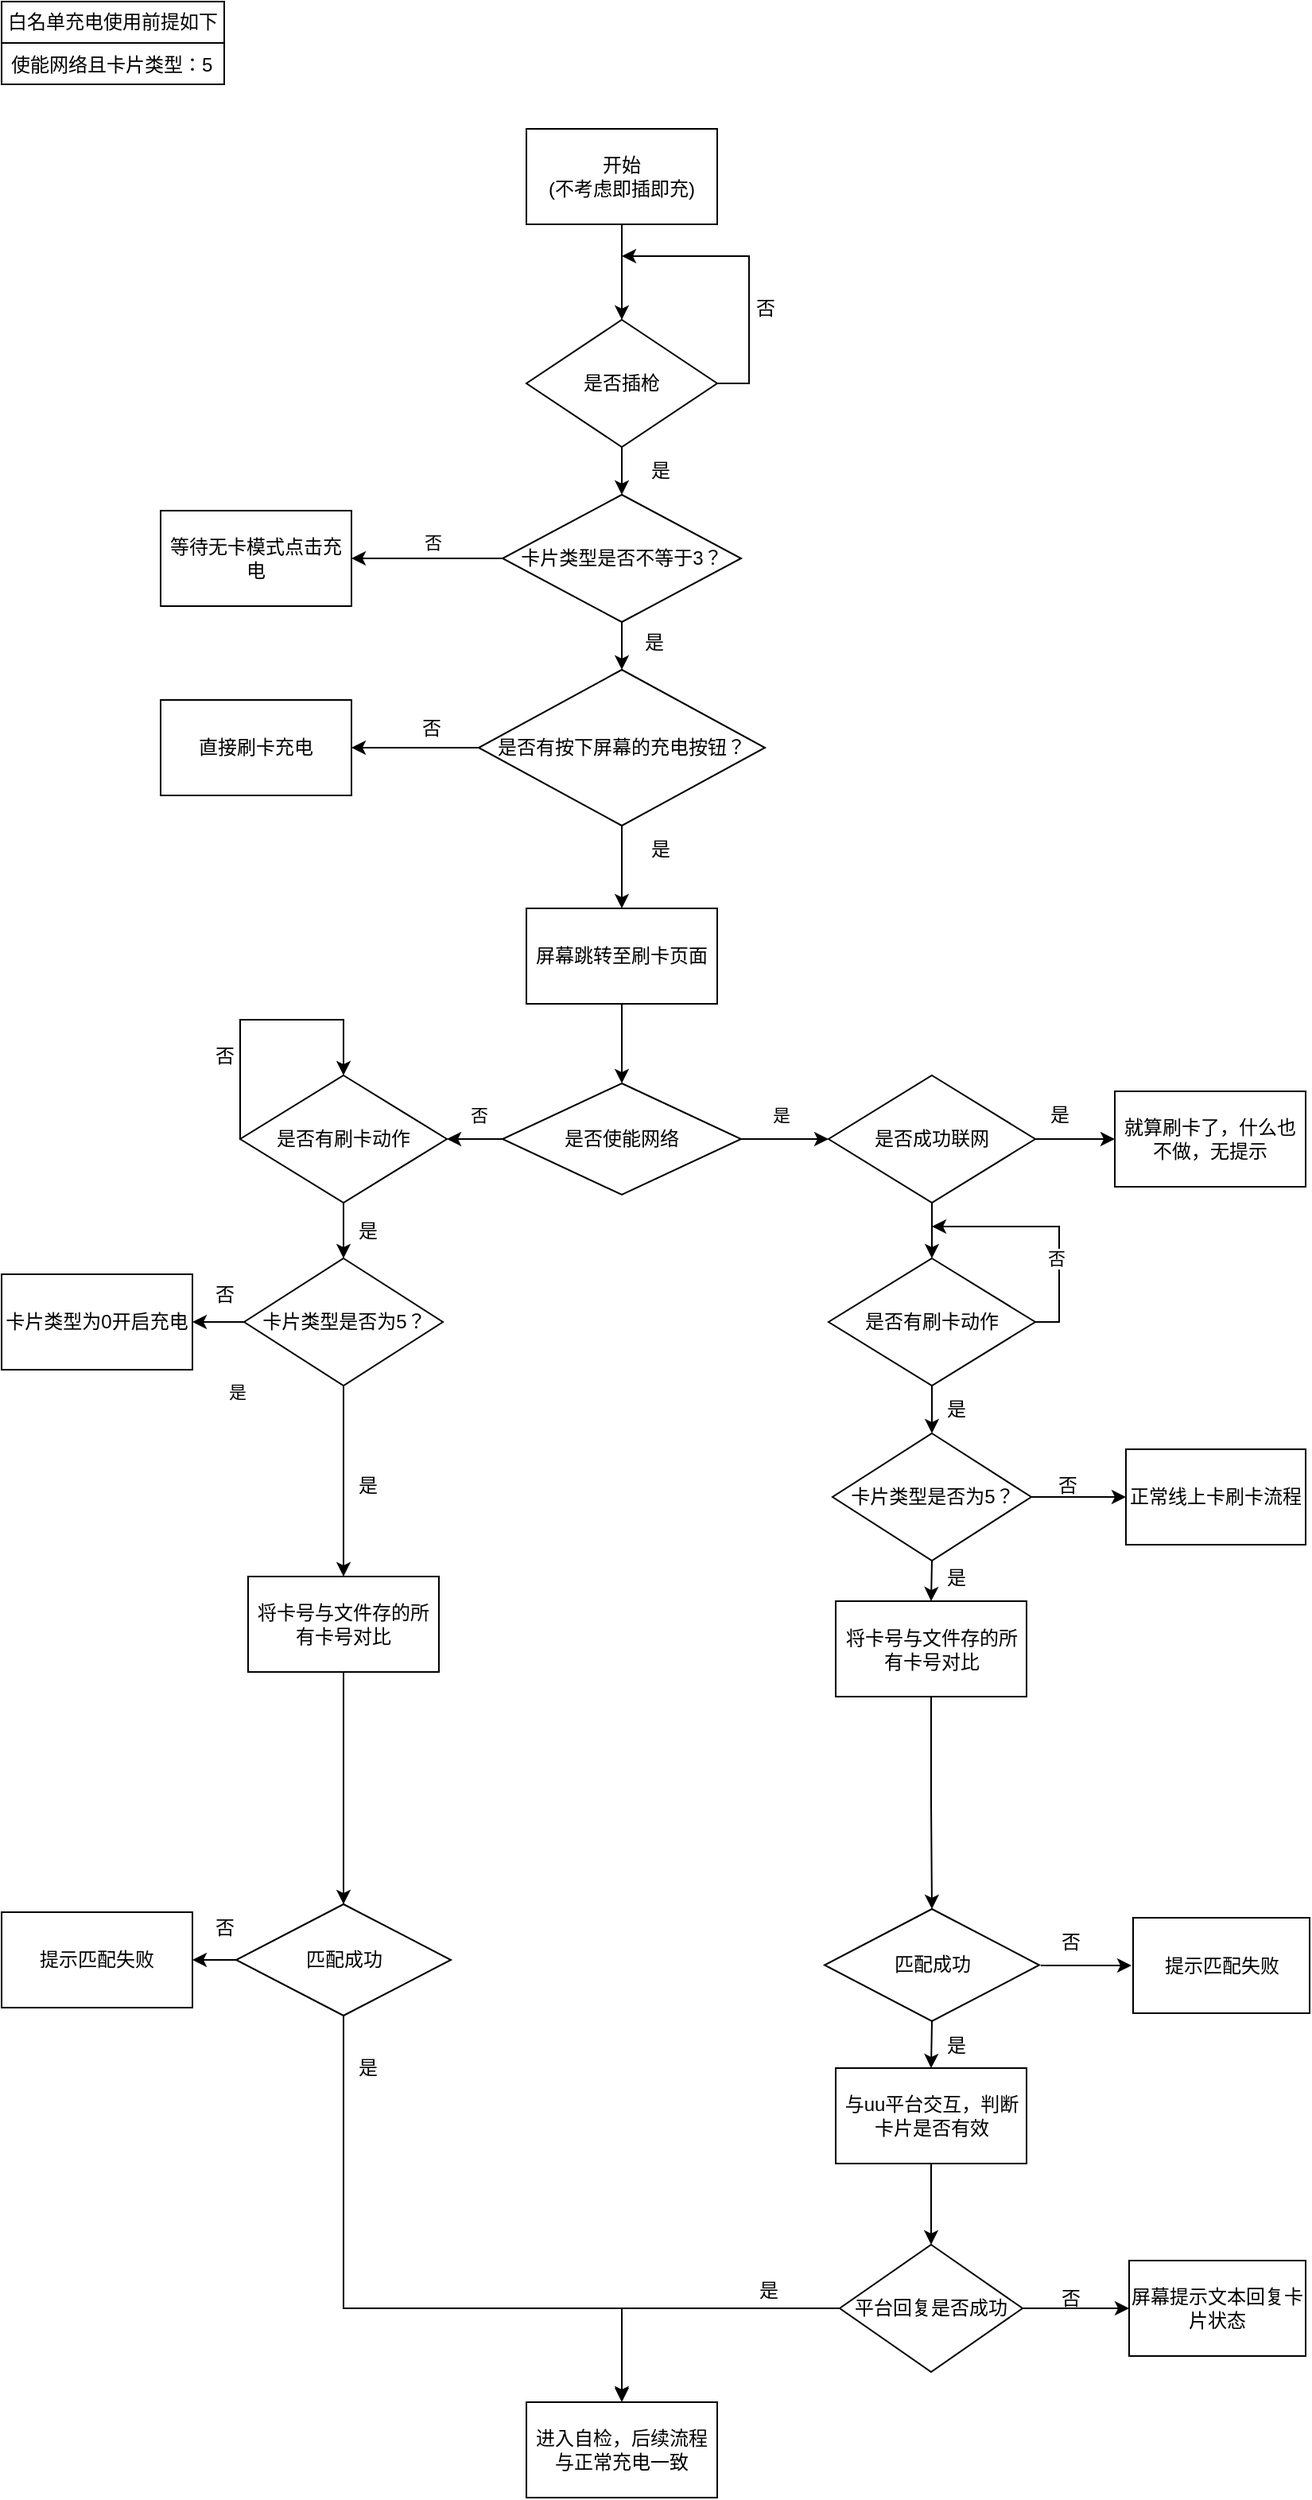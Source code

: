 <mxfile version="26.1.0">
  <diagram name="第 1 页" id="LqIXhOMh7RyWePrIoJnF">
    <mxGraphModel dx="1977" dy="943" grid="1" gridSize="10" guides="1" tooltips="1" connect="1" arrows="1" fold="1" page="1" pageScale="1" pageWidth="827" pageHeight="1169" math="0" shadow="0">
      <root>
        <mxCell id="0" />
        <mxCell id="1" parent="0" />
        <mxCell id="6tpSNFjBKZhkVtHwbKnZ-6" value="" style="edgeStyle=orthogonalEdgeStyle;rounded=0;orthogonalLoop=1;jettySize=auto;html=1;" edge="1" parent="1" source="6tpSNFjBKZhkVtHwbKnZ-1">
          <mxGeometry relative="1" as="geometry">
            <mxPoint x="390" y="200" as="targetPoint" />
          </mxGeometry>
        </mxCell>
        <mxCell id="6tpSNFjBKZhkVtHwbKnZ-1" value="开始&lt;div&gt;(不考虑即插即充)&lt;/div&gt;" style="rounded=0;whiteSpace=wrap;html=1;" vertex="1" parent="1">
          <mxGeometry x="330" y="80" width="120" height="60" as="geometry" />
        </mxCell>
        <mxCell id="6tpSNFjBKZhkVtHwbKnZ-2" value="白名单充电使用前提如下" style="swimlane;fontStyle=0;childLayout=stackLayout;horizontal=1;startSize=26;fillColor=none;horizontalStack=0;resizeParent=1;resizeParentMax=0;resizeLast=0;collapsible=1;marginBottom=0;whiteSpace=wrap;html=1;" vertex="1" parent="1">
          <mxGeometry width="140" height="52" as="geometry" />
        </mxCell>
        <mxCell id="6tpSNFjBKZhkVtHwbKnZ-3" value="使能网络且卡片类型：5" style="text;strokeColor=none;fillColor=none;align=left;verticalAlign=top;spacingLeft=4;spacingRight=4;overflow=hidden;rotatable=0;points=[[0,0.5],[1,0.5]];portConstraint=eastwest;whiteSpace=wrap;html=1;" vertex="1" parent="6tpSNFjBKZhkVtHwbKnZ-2">
          <mxGeometry y="26" width="140" height="26" as="geometry" />
        </mxCell>
        <mxCell id="6tpSNFjBKZhkVtHwbKnZ-15" style="edgeStyle=orthogonalEdgeStyle;rounded=0;orthogonalLoop=1;jettySize=auto;html=1;exitX=1;exitY=0.5;exitDx=0;exitDy=0;" edge="1" parent="1" source="6tpSNFjBKZhkVtHwbKnZ-11">
          <mxGeometry relative="1" as="geometry">
            <mxPoint x="390" y="160" as="targetPoint" />
            <Array as="points">
              <mxPoint x="470" y="240" />
              <mxPoint x="470" y="160" />
            </Array>
          </mxGeometry>
        </mxCell>
        <mxCell id="6tpSNFjBKZhkVtHwbKnZ-33" value="" style="edgeStyle=orthogonalEdgeStyle;rounded=0;orthogonalLoop=1;jettySize=auto;html=1;" edge="1" parent="1" source="6tpSNFjBKZhkVtHwbKnZ-11" target="6tpSNFjBKZhkVtHwbKnZ-32">
          <mxGeometry relative="1" as="geometry" />
        </mxCell>
        <mxCell id="6tpSNFjBKZhkVtHwbKnZ-11" value="是否插枪" style="rhombus;whiteSpace=wrap;html=1;" vertex="1" parent="1">
          <mxGeometry x="330" y="200" width="120" height="80" as="geometry" />
        </mxCell>
        <mxCell id="6tpSNFjBKZhkVtHwbKnZ-16" value="否" style="text;html=1;align=center;verticalAlign=middle;resizable=0;points=[];autosize=1;strokeColor=none;fillColor=none;" vertex="1" parent="1">
          <mxGeometry x="460" y="178" width="40" height="30" as="geometry" />
        </mxCell>
        <mxCell id="6tpSNFjBKZhkVtHwbKnZ-17" value="是" style="text;html=1;align=center;verticalAlign=middle;resizable=0;points=[];autosize=1;strokeColor=none;fillColor=none;" vertex="1" parent="1">
          <mxGeometry x="394" y="280" width="40" height="30" as="geometry" />
        </mxCell>
        <mxCell id="6tpSNFjBKZhkVtHwbKnZ-28" value="" style="edgeStyle=orthogonalEdgeStyle;rounded=0;orthogonalLoop=1;jettySize=auto;html=1;" edge="1" parent="1" source="6tpSNFjBKZhkVtHwbKnZ-19" target="6tpSNFjBKZhkVtHwbKnZ-27">
          <mxGeometry relative="1" as="geometry" />
        </mxCell>
        <mxCell id="6tpSNFjBKZhkVtHwbKnZ-40" value="" style="edgeStyle=orthogonalEdgeStyle;rounded=0;orthogonalLoop=1;jettySize=auto;html=1;" edge="1" parent="1" source="6tpSNFjBKZhkVtHwbKnZ-19" target="6tpSNFjBKZhkVtHwbKnZ-39">
          <mxGeometry relative="1" as="geometry" />
        </mxCell>
        <mxCell id="6tpSNFjBKZhkVtHwbKnZ-19" value="是否有按下屏幕的充电按钮？" style="rhombus;whiteSpace=wrap;html=1;" vertex="1" parent="1">
          <mxGeometry x="300" y="420" width="180" height="98" as="geometry" />
        </mxCell>
        <mxCell id="6tpSNFjBKZhkVtHwbKnZ-22" value="否" style="text;html=1;align=center;verticalAlign=middle;resizable=0;points=[];autosize=1;strokeColor=none;fillColor=none;" vertex="1" parent="1">
          <mxGeometry x="250" y="442" width="40" height="30" as="geometry" />
        </mxCell>
        <mxCell id="6tpSNFjBKZhkVtHwbKnZ-26" value="是" style="text;html=1;align=center;verticalAlign=middle;resizable=0;points=[];autosize=1;strokeColor=none;fillColor=none;" vertex="1" parent="1">
          <mxGeometry x="394" y="518" width="40" height="30" as="geometry" />
        </mxCell>
        <mxCell id="6tpSNFjBKZhkVtHwbKnZ-27" value="直接刷卡充电" style="rounded=0;whiteSpace=wrap;html=1;" vertex="1" parent="1">
          <mxGeometry x="100" y="439" width="120" height="60" as="geometry" />
        </mxCell>
        <mxCell id="6tpSNFjBKZhkVtHwbKnZ-36" value="" style="edgeStyle=orthogonalEdgeStyle;rounded=0;orthogonalLoop=1;jettySize=auto;html=1;" edge="1" parent="1" source="6tpSNFjBKZhkVtHwbKnZ-32" target="6tpSNFjBKZhkVtHwbKnZ-35">
          <mxGeometry relative="1" as="geometry" />
        </mxCell>
        <mxCell id="6tpSNFjBKZhkVtHwbKnZ-37" value="否" style="edgeLabel;html=1;align=center;verticalAlign=middle;resizable=0;points=[];" vertex="1" connectable="0" parent="6tpSNFjBKZhkVtHwbKnZ-36">
          <mxGeometry x="-0.06" y="1" relative="1" as="geometry">
            <mxPoint y="-11" as="offset" />
          </mxGeometry>
        </mxCell>
        <mxCell id="6tpSNFjBKZhkVtHwbKnZ-38" value="" style="edgeStyle=orthogonalEdgeStyle;rounded=0;orthogonalLoop=1;jettySize=auto;html=1;" edge="1" parent="1" source="6tpSNFjBKZhkVtHwbKnZ-32" target="6tpSNFjBKZhkVtHwbKnZ-19">
          <mxGeometry relative="1" as="geometry" />
        </mxCell>
        <mxCell id="6tpSNFjBKZhkVtHwbKnZ-32" value="卡片类型是否不等于3？" style="rhombus;whiteSpace=wrap;html=1;" vertex="1" parent="1">
          <mxGeometry x="315" y="310" width="150" height="80" as="geometry" />
        </mxCell>
        <mxCell id="6tpSNFjBKZhkVtHwbKnZ-35" value="等待无卡模式点击充电" style="whiteSpace=wrap;html=1;" vertex="1" parent="1">
          <mxGeometry x="100" y="320" width="120" height="60" as="geometry" />
        </mxCell>
        <mxCell id="6tpSNFjBKZhkVtHwbKnZ-42" value="" style="edgeStyle=orthogonalEdgeStyle;rounded=0;orthogonalLoop=1;jettySize=auto;html=1;" edge="1" parent="1" source="6tpSNFjBKZhkVtHwbKnZ-39" target="6tpSNFjBKZhkVtHwbKnZ-41">
          <mxGeometry relative="1" as="geometry" />
        </mxCell>
        <mxCell id="6tpSNFjBKZhkVtHwbKnZ-39" value="屏幕跳转至刷卡页面" style="whiteSpace=wrap;html=1;" vertex="1" parent="1">
          <mxGeometry x="330" y="570" width="120" height="60" as="geometry" />
        </mxCell>
        <mxCell id="6tpSNFjBKZhkVtHwbKnZ-44" value="" style="edgeStyle=orthogonalEdgeStyle;rounded=0;orthogonalLoop=1;jettySize=auto;html=1;" edge="1" parent="1" source="6tpSNFjBKZhkVtHwbKnZ-41">
          <mxGeometry relative="1" as="geometry">
            <mxPoint x="520" y="715" as="targetPoint" />
          </mxGeometry>
        </mxCell>
        <mxCell id="6tpSNFjBKZhkVtHwbKnZ-45" value="是" style="edgeLabel;html=1;align=center;verticalAlign=middle;resizable=0;points=[];" vertex="1" connectable="0" parent="6tpSNFjBKZhkVtHwbKnZ-44">
          <mxGeometry x="-0.391" y="-1" relative="1" as="geometry">
            <mxPoint x="8" y="-16" as="offset" />
          </mxGeometry>
        </mxCell>
        <mxCell id="6tpSNFjBKZhkVtHwbKnZ-47" value="" style="edgeStyle=orthogonalEdgeStyle;rounded=0;orthogonalLoop=1;jettySize=auto;html=1;entryX=1;entryY=0.5;entryDx=0;entryDy=0;" edge="1" parent="1" source="6tpSNFjBKZhkVtHwbKnZ-41" target="6tpSNFjBKZhkVtHwbKnZ-48">
          <mxGeometry relative="1" as="geometry">
            <mxPoint x="220" y="715" as="targetPoint" />
          </mxGeometry>
        </mxCell>
        <mxCell id="6tpSNFjBKZhkVtHwbKnZ-54" value="否" style="edgeLabel;html=1;align=center;verticalAlign=middle;resizable=0;points=[];" vertex="1" connectable="0" parent="6tpSNFjBKZhkVtHwbKnZ-47">
          <mxGeometry x="-0.016" y="-4" relative="1" as="geometry">
            <mxPoint x="3" y="-19" as="offset" />
          </mxGeometry>
        </mxCell>
        <mxCell id="6tpSNFjBKZhkVtHwbKnZ-41" value="是否使能网络" style="rhombus;whiteSpace=wrap;html=1;" vertex="1" parent="1">
          <mxGeometry x="315" y="680" width="150" height="70" as="geometry" />
        </mxCell>
        <mxCell id="6tpSNFjBKZhkVtHwbKnZ-53" value="" style="edgeStyle=orthogonalEdgeStyle;rounded=0;orthogonalLoop=1;jettySize=auto;html=1;" edge="1" parent="1" source="6tpSNFjBKZhkVtHwbKnZ-48" target="6tpSNFjBKZhkVtHwbKnZ-52">
          <mxGeometry relative="1" as="geometry" />
        </mxCell>
        <mxCell id="6tpSNFjBKZhkVtHwbKnZ-114" value="" style="edgeStyle=orthogonalEdgeStyle;rounded=0;orthogonalLoop=1;jettySize=auto;html=1;exitX=0;exitY=0.5;exitDx=0;exitDy=0;entryX=0.5;entryY=0;entryDx=0;entryDy=0;" edge="1" parent="1" source="6tpSNFjBKZhkVtHwbKnZ-48" target="6tpSNFjBKZhkVtHwbKnZ-48">
          <mxGeometry relative="1" as="geometry">
            <mxPoint x="180" y="630" as="targetPoint" />
            <Array as="points">
              <mxPoint x="150" y="640" />
              <mxPoint x="215" y="640" />
            </Array>
          </mxGeometry>
        </mxCell>
        <mxCell id="6tpSNFjBKZhkVtHwbKnZ-48" value="是否有刷卡动作" style="rhombus;whiteSpace=wrap;html=1;" vertex="1" parent="1">
          <mxGeometry x="150" y="675" width="130" height="80" as="geometry" />
        </mxCell>
        <mxCell id="6tpSNFjBKZhkVtHwbKnZ-71" value="" style="edgeStyle=orthogonalEdgeStyle;rounded=0;orthogonalLoop=1;jettySize=auto;html=1;" edge="1" parent="1" source="6tpSNFjBKZhkVtHwbKnZ-49" target="6tpSNFjBKZhkVtHwbKnZ-70">
          <mxGeometry relative="1" as="geometry" />
        </mxCell>
        <mxCell id="6tpSNFjBKZhkVtHwbKnZ-76" value="" style="edgeStyle=orthogonalEdgeStyle;rounded=0;orthogonalLoop=1;jettySize=auto;html=1;" edge="1" parent="1" source="6tpSNFjBKZhkVtHwbKnZ-49" target="6tpSNFjBKZhkVtHwbKnZ-75">
          <mxGeometry relative="1" as="geometry" />
        </mxCell>
        <mxCell id="6tpSNFjBKZhkVtHwbKnZ-49" value="是否成功联网" style="rhombus;whiteSpace=wrap;html=1;" vertex="1" parent="1">
          <mxGeometry x="520" y="675" width="130" height="80" as="geometry" />
        </mxCell>
        <mxCell id="6tpSNFjBKZhkVtHwbKnZ-56" value="" style="edgeStyle=orthogonalEdgeStyle;rounded=0;orthogonalLoop=1;jettySize=auto;html=1;" edge="1" parent="1" source="6tpSNFjBKZhkVtHwbKnZ-52" target="6tpSNFjBKZhkVtHwbKnZ-55">
          <mxGeometry relative="1" as="geometry" />
        </mxCell>
        <mxCell id="6tpSNFjBKZhkVtHwbKnZ-59" value="" style="edgeStyle=orthogonalEdgeStyle;rounded=0;orthogonalLoop=1;jettySize=auto;html=1;entryX=0.5;entryY=0;entryDx=0;entryDy=0;" edge="1" parent="1" source="6tpSNFjBKZhkVtHwbKnZ-52" target="6tpSNFjBKZhkVtHwbKnZ-58">
          <mxGeometry relative="1" as="geometry">
            <Array as="points">
              <mxPoint x="215" y="960" />
              <mxPoint x="215" y="960" />
            </Array>
          </mxGeometry>
        </mxCell>
        <mxCell id="6tpSNFjBKZhkVtHwbKnZ-68" value="是" style="edgeLabel;html=1;align=center;verticalAlign=middle;resizable=0;points=[];" vertex="1" connectable="0" parent="6tpSNFjBKZhkVtHwbKnZ-59">
          <mxGeometry x="-0.311" y="2" relative="1" as="geometry">
            <mxPoint x="-69" y="-38" as="offset" />
          </mxGeometry>
        </mxCell>
        <mxCell id="6tpSNFjBKZhkVtHwbKnZ-52" value="卡片类型是否为5？" style="rhombus;whiteSpace=wrap;html=1;" vertex="1" parent="1">
          <mxGeometry x="152.5" y="790" width="125" height="80" as="geometry" />
        </mxCell>
        <mxCell id="6tpSNFjBKZhkVtHwbKnZ-55" value="卡片类型为0开启充电" style="whiteSpace=wrap;html=1;" vertex="1" parent="1">
          <mxGeometry y="800" width="120" height="60" as="geometry" />
        </mxCell>
        <mxCell id="6tpSNFjBKZhkVtHwbKnZ-57" value="否" style="text;html=1;align=center;verticalAlign=middle;resizable=0;points=[];autosize=1;strokeColor=none;fillColor=none;" vertex="1" parent="1">
          <mxGeometry x="120" y="798" width="40" height="30" as="geometry" />
        </mxCell>
        <mxCell id="6tpSNFjBKZhkVtHwbKnZ-61" value="" style="edgeStyle=orthogonalEdgeStyle;rounded=0;orthogonalLoop=1;jettySize=auto;html=1;" edge="1" parent="1" source="6tpSNFjBKZhkVtHwbKnZ-58" target="6tpSNFjBKZhkVtHwbKnZ-60">
          <mxGeometry relative="1" as="geometry" />
        </mxCell>
        <mxCell id="6tpSNFjBKZhkVtHwbKnZ-58" value="将卡号与文件存的所有卡号对比" style="whiteSpace=wrap;html=1;" vertex="1" parent="1">
          <mxGeometry x="155" y="990" width="120" height="60" as="geometry" />
        </mxCell>
        <mxCell id="6tpSNFjBKZhkVtHwbKnZ-63" value="" style="edgeStyle=orthogonalEdgeStyle;rounded=0;orthogonalLoop=1;jettySize=auto;html=1;" edge="1" parent="1" source="6tpSNFjBKZhkVtHwbKnZ-60" target="6tpSNFjBKZhkVtHwbKnZ-62">
          <mxGeometry relative="1" as="geometry" />
        </mxCell>
        <mxCell id="6tpSNFjBKZhkVtHwbKnZ-66" value="" style="edgeStyle=orthogonalEdgeStyle;rounded=0;orthogonalLoop=1;jettySize=auto;html=1;" edge="1" parent="1">
          <mxGeometry relative="1" as="geometry">
            <mxPoint x="215" y="1177.0" as="sourcePoint" />
            <mxPoint x="390" y="1508" as="targetPoint" />
            <Array as="points">
              <mxPoint x="215" y="1450" />
              <mxPoint x="390" y="1450" />
            </Array>
          </mxGeometry>
        </mxCell>
        <mxCell id="6tpSNFjBKZhkVtHwbKnZ-60" value="匹配成功" style="rhombus;whiteSpace=wrap;html=1;" vertex="1" parent="1">
          <mxGeometry x="147.5" y="1196" width="135" height="70" as="geometry" />
        </mxCell>
        <mxCell id="6tpSNFjBKZhkVtHwbKnZ-62" value="提示匹配失败" style="whiteSpace=wrap;html=1;" vertex="1" parent="1">
          <mxGeometry y="1201" width="120" height="60" as="geometry" />
        </mxCell>
        <mxCell id="6tpSNFjBKZhkVtHwbKnZ-64" value="否" style="text;html=1;align=center;verticalAlign=middle;resizable=0;points=[];autosize=1;strokeColor=none;fillColor=none;" vertex="1" parent="1">
          <mxGeometry x="120" y="1196" width="40" height="30" as="geometry" />
        </mxCell>
        <mxCell id="6tpSNFjBKZhkVtHwbKnZ-65" value="进入自检，后续流程与正常充电一致" style="whiteSpace=wrap;html=1;" vertex="1" parent="1">
          <mxGeometry x="330" y="1509" width="120" height="60" as="geometry" />
        </mxCell>
        <mxCell id="6tpSNFjBKZhkVtHwbKnZ-67" value="是" style="text;html=1;align=center;verticalAlign=middle;resizable=0;points=[];autosize=1;strokeColor=none;fillColor=none;" vertex="1" parent="1">
          <mxGeometry x="210" y="758" width="40" height="30" as="geometry" />
        </mxCell>
        <mxCell id="6tpSNFjBKZhkVtHwbKnZ-69" value="是" style="text;html=1;align=center;verticalAlign=middle;resizable=0;points=[];autosize=1;strokeColor=none;fillColor=none;" vertex="1" parent="1">
          <mxGeometry x="210" y="1284" width="40" height="30" as="geometry" />
        </mxCell>
        <mxCell id="6tpSNFjBKZhkVtHwbKnZ-70" value="就算刷卡了，什么也不做，无提示" style="whiteSpace=wrap;html=1;" vertex="1" parent="1">
          <mxGeometry x="700" y="685" width="120" height="60" as="geometry" />
        </mxCell>
        <mxCell id="6tpSNFjBKZhkVtHwbKnZ-74" value="是" style="text;html=1;align=center;verticalAlign=middle;resizable=0;points=[];autosize=1;strokeColor=none;fillColor=none;" vertex="1" parent="1">
          <mxGeometry x="644.5" y="685" width="40" height="30" as="geometry" />
        </mxCell>
        <mxCell id="6tpSNFjBKZhkVtHwbKnZ-78" value="" style="edgeStyle=orthogonalEdgeStyle;rounded=0;orthogonalLoop=1;jettySize=auto;html=1;" edge="1" parent="1" source="6tpSNFjBKZhkVtHwbKnZ-75" target="6tpSNFjBKZhkVtHwbKnZ-77">
          <mxGeometry relative="1" as="geometry" />
        </mxCell>
        <mxCell id="6tpSNFjBKZhkVtHwbKnZ-79" style="edgeStyle=orthogonalEdgeStyle;rounded=0;orthogonalLoop=1;jettySize=auto;html=1;exitX=1;exitY=0.5;exitDx=0;exitDy=0;" edge="1" parent="1">
          <mxGeometry relative="1" as="geometry">
            <mxPoint x="585" y="770" as="targetPoint" />
            <mxPoint x="645" y="830" as="sourcePoint" />
            <Array as="points">
              <mxPoint x="665" y="830" />
              <mxPoint x="665" y="770" />
            </Array>
          </mxGeometry>
        </mxCell>
        <mxCell id="6tpSNFjBKZhkVtHwbKnZ-80" value="否" style="edgeLabel;html=1;align=center;verticalAlign=middle;resizable=0;points=[];" vertex="1" connectable="0" parent="6tpSNFjBKZhkVtHwbKnZ-79">
          <mxGeometry x="-0.253" y="2" relative="1" as="geometry">
            <mxPoint as="offset" />
          </mxGeometry>
        </mxCell>
        <mxCell id="6tpSNFjBKZhkVtHwbKnZ-75" value="是否有刷卡动作" style="rhombus;whiteSpace=wrap;html=1;" vertex="1" parent="1">
          <mxGeometry x="520" y="790" width="130" height="80" as="geometry" />
        </mxCell>
        <mxCell id="6tpSNFjBKZhkVtHwbKnZ-83" value="" style="edgeStyle=orthogonalEdgeStyle;rounded=0;orthogonalLoop=1;jettySize=auto;html=1;" edge="1" parent="1" source="6tpSNFjBKZhkVtHwbKnZ-77" target="6tpSNFjBKZhkVtHwbKnZ-82">
          <mxGeometry relative="1" as="geometry" />
        </mxCell>
        <mxCell id="6tpSNFjBKZhkVtHwbKnZ-105" style="edgeStyle=orthogonalEdgeStyle;rounded=0;orthogonalLoop=1;jettySize=auto;html=1;exitX=0.5;exitY=1;exitDx=0;exitDy=0;entryX=0.5;entryY=0;entryDx=0;entryDy=0;" edge="1" parent="1" source="6tpSNFjBKZhkVtHwbKnZ-77" target="6tpSNFjBKZhkVtHwbKnZ-98">
          <mxGeometry relative="1" as="geometry" />
        </mxCell>
        <mxCell id="6tpSNFjBKZhkVtHwbKnZ-77" value="卡片类型是否为5？" style="rhombus;whiteSpace=wrap;html=1;" vertex="1" parent="1">
          <mxGeometry x="522.5" y="900" width="125" height="80" as="geometry" />
        </mxCell>
        <mxCell id="6tpSNFjBKZhkVtHwbKnZ-81" value="是" style="text;html=1;align=center;verticalAlign=middle;resizable=0;points=[];autosize=1;strokeColor=none;fillColor=none;" vertex="1" parent="1">
          <mxGeometry x="580" y="870" width="40" height="30" as="geometry" />
        </mxCell>
        <mxCell id="6tpSNFjBKZhkVtHwbKnZ-82" value="正常线上卡刷卡流程" style="whiteSpace=wrap;html=1;" vertex="1" parent="1">
          <mxGeometry x="707" y="910" width="113" height="60" as="geometry" />
        </mxCell>
        <mxCell id="6tpSNFjBKZhkVtHwbKnZ-84" value="否" style="text;html=1;align=center;verticalAlign=middle;resizable=0;points=[];autosize=1;strokeColor=none;fillColor=none;" vertex="1" parent="1">
          <mxGeometry x="650" y="918" width="40" height="30" as="geometry" />
        </mxCell>
        <mxCell id="6tpSNFjBKZhkVtHwbKnZ-90" value="" style="edgeStyle=orthogonalEdgeStyle;rounded=0;orthogonalLoop=1;jettySize=auto;html=1;" edge="1" parent="1" source="6tpSNFjBKZhkVtHwbKnZ-87" target="6tpSNFjBKZhkVtHwbKnZ-89">
          <mxGeometry relative="1" as="geometry" />
        </mxCell>
        <mxCell id="6tpSNFjBKZhkVtHwbKnZ-87" value="与uu平台交互，判断卡片是否有效" style="whiteSpace=wrap;html=1;" vertex="1" parent="1">
          <mxGeometry x="524.5" y="1299" width="120" height="60" as="geometry" />
        </mxCell>
        <mxCell id="6tpSNFjBKZhkVtHwbKnZ-95" value="" style="edgeStyle=orthogonalEdgeStyle;rounded=0;orthogonalLoop=1;jettySize=auto;html=1;" edge="1" parent="1" source="6tpSNFjBKZhkVtHwbKnZ-89" target="6tpSNFjBKZhkVtHwbKnZ-94">
          <mxGeometry relative="1" as="geometry" />
        </mxCell>
        <mxCell id="6tpSNFjBKZhkVtHwbKnZ-108" style="edgeStyle=orthogonalEdgeStyle;rounded=0;orthogonalLoop=1;jettySize=auto;html=1;entryX=0.5;entryY=0;entryDx=0;entryDy=0;" edge="1" parent="1" source="6tpSNFjBKZhkVtHwbKnZ-89" target="6tpSNFjBKZhkVtHwbKnZ-65">
          <mxGeometry relative="1" as="geometry" />
        </mxCell>
        <mxCell id="6tpSNFjBKZhkVtHwbKnZ-89" value="平台回复是否成功" style="rhombus;whiteSpace=wrap;html=1;" vertex="1" parent="1">
          <mxGeometry x="527" y="1410" width="115" height="80" as="geometry" />
        </mxCell>
        <mxCell id="6tpSNFjBKZhkVtHwbKnZ-93" value="是" style="text;html=1;align=center;verticalAlign=middle;resizable=0;points=[];autosize=1;strokeColor=none;fillColor=none;" vertex="1" parent="1">
          <mxGeometry x="210" y="918" width="40" height="30" as="geometry" />
        </mxCell>
        <mxCell id="6tpSNFjBKZhkVtHwbKnZ-94" value="屏幕提示文本回复卡片状态" style="whiteSpace=wrap;html=1;" vertex="1" parent="1">
          <mxGeometry x="709" y="1420" width="111" height="60" as="geometry" />
        </mxCell>
        <mxCell id="6tpSNFjBKZhkVtHwbKnZ-97" value="" style="edgeStyle=orthogonalEdgeStyle;rounded=0;orthogonalLoop=1;jettySize=auto;html=1;" edge="1" parent="1" source="6tpSNFjBKZhkVtHwbKnZ-98" target="6tpSNFjBKZhkVtHwbKnZ-100">
          <mxGeometry relative="1" as="geometry" />
        </mxCell>
        <mxCell id="6tpSNFjBKZhkVtHwbKnZ-98" value="将卡号与文件存的所有卡号对比" style="whiteSpace=wrap;html=1;" vertex="1" parent="1">
          <mxGeometry x="524.5" y="1005.5" width="120" height="60" as="geometry" />
        </mxCell>
        <mxCell id="6tpSNFjBKZhkVtHwbKnZ-99" value="" style="edgeStyle=orthogonalEdgeStyle;rounded=0;orthogonalLoop=1;jettySize=auto;html=1;" edge="1" parent="1">
          <mxGeometry relative="1" as="geometry">
            <mxPoint x="653.5" y="1234.5" as="sourcePoint" />
            <mxPoint x="710.5" y="1234.5" as="targetPoint" />
          </mxGeometry>
        </mxCell>
        <mxCell id="6tpSNFjBKZhkVtHwbKnZ-106" style="edgeStyle=orthogonalEdgeStyle;rounded=0;orthogonalLoop=1;jettySize=auto;html=1;exitX=0.5;exitY=1;exitDx=0;exitDy=0;entryX=0.5;entryY=0;entryDx=0;entryDy=0;" edge="1" parent="1" source="6tpSNFjBKZhkVtHwbKnZ-100" target="6tpSNFjBKZhkVtHwbKnZ-87">
          <mxGeometry relative="1" as="geometry" />
        </mxCell>
        <mxCell id="6tpSNFjBKZhkVtHwbKnZ-100" value="匹配成功" style="rhombus;whiteSpace=wrap;html=1;" vertex="1" parent="1">
          <mxGeometry x="517.5" y="1199" width="135" height="70.5" as="geometry" />
        </mxCell>
        <mxCell id="6tpSNFjBKZhkVtHwbKnZ-101" value="提示匹配失败" style="whiteSpace=wrap;html=1;" vertex="1" parent="1">
          <mxGeometry x="711.5" y="1204.5" width="111" height="60" as="geometry" />
        </mxCell>
        <mxCell id="6tpSNFjBKZhkVtHwbKnZ-102" value="否" style="text;html=1;align=center;verticalAlign=middle;resizable=0;points=[];autosize=1;strokeColor=none;fillColor=none;" vertex="1" parent="1">
          <mxGeometry x="652" y="1204.5" width="40" height="30" as="geometry" />
        </mxCell>
        <mxCell id="6tpSNFjBKZhkVtHwbKnZ-109" value="是" style="text;html=1;align=center;verticalAlign=middle;resizable=0;points=[];autosize=1;strokeColor=none;fillColor=none;" vertex="1" parent="1">
          <mxGeometry x="462" y="1424" width="40" height="30" as="geometry" />
        </mxCell>
        <mxCell id="6tpSNFjBKZhkVtHwbKnZ-110" value="否" style="text;html=1;align=center;verticalAlign=middle;resizable=0;points=[];autosize=1;strokeColor=none;fillColor=none;" vertex="1" parent="1">
          <mxGeometry x="652" y="1429" width="40" height="30" as="geometry" />
        </mxCell>
        <mxCell id="6tpSNFjBKZhkVtHwbKnZ-112" value="是" style="text;html=1;align=center;verticalAlign=middle;resizable=0;points=[];autosize=1;strokeColor=none;fillColor=none;" vertex="1" parent="1">
          <mxGeometry x="580" y="1269.5" width="40" height="30" as="geometry" />
        </mxCell>
        <mxCell id="6tpSNFjBKZhkVtHwbKnZ-115" value="否" style="text;html=1;align=center;verticalAlign=middle;resizable=0;points=[];autosize=1;strokeColor=none;fillColor=none;" vertex="1" parent="1">
          <mxGeometry x="120" y="648" width="40" height="30" as="geometry" />
        </mxCell>
        <mxCell id="6tpSNFjBKZhkVtHwbKnZ-116" value="是" style="text;html=1;align=center;verticalAlign=middle;resizable=0;points=[];autosize=1;strokeColor=none;fillColor=none;" vertex="1" parent="1">
          <mxGeometry x="580" y="975.5" width="40" height="30" as="geometry" />
        </mxCell>
        <mxCell id="6tpSNFjBKZhkVtHwbKnZ-117" value="是" style="text;html=1;align=center;verticalAlign=middle;resizable=0;points=[];autosize=1;strokeColor=none;fillColor=none;" vertex="1" parent="1">
          <mxGeometry x="390" y="388" width="40" height="30" as="geometry" />
        </mxCell>
      </root>
    </mxGraphModel>
  </diagram>
</mxfile>
